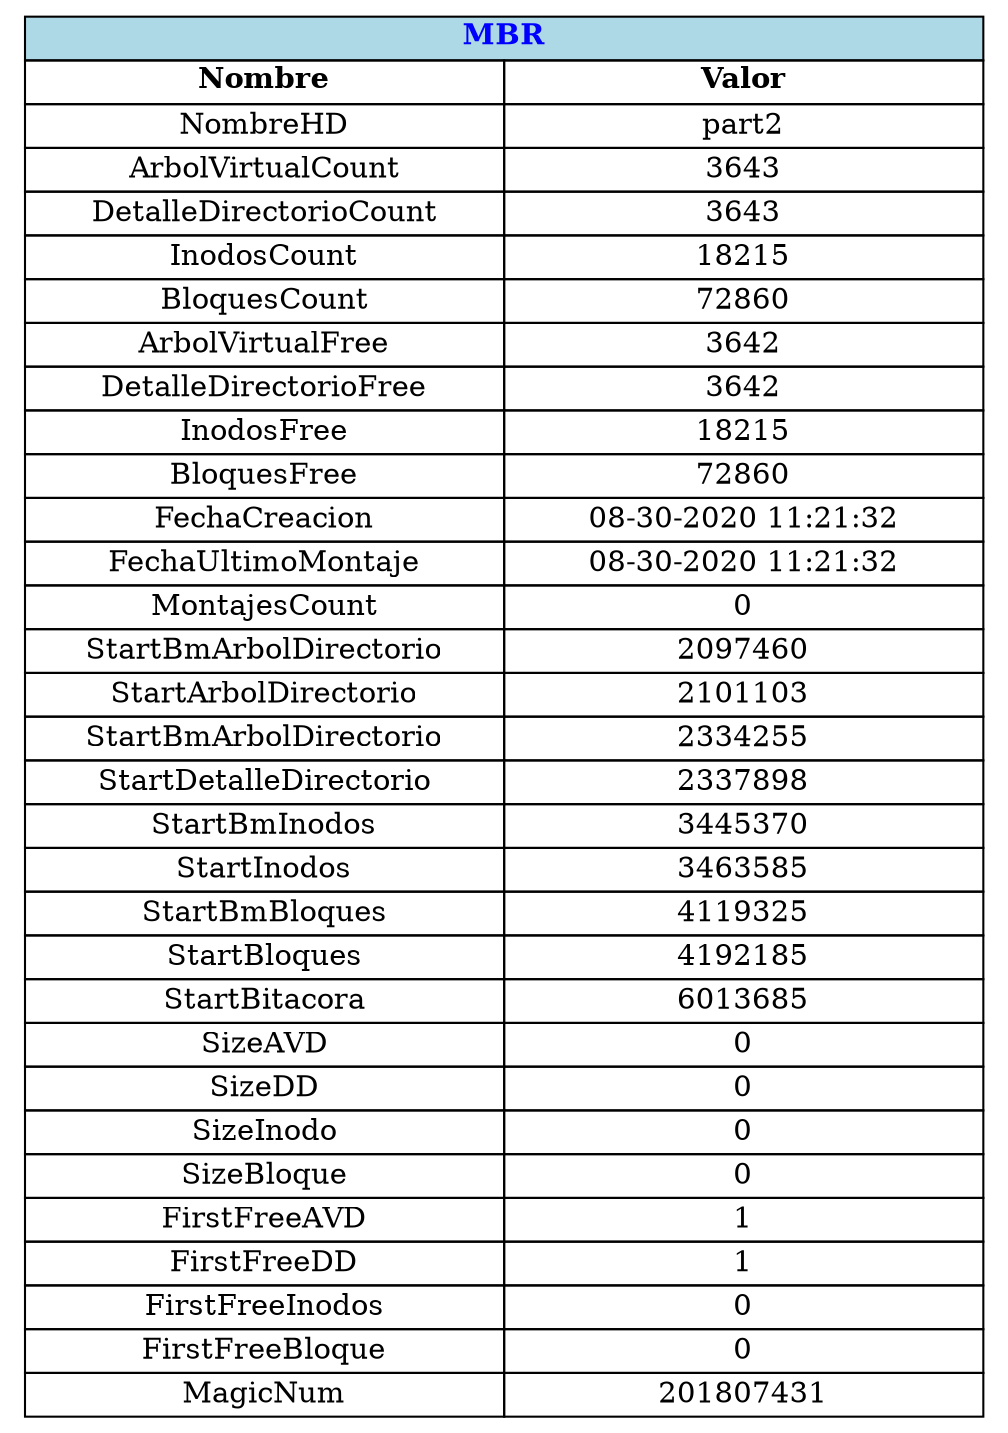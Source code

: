 digraph G{ 
node [shape=plaintext]
tbl[
label=<
<table border='0' cellborder='1' cellspacing='0' width='300'  height='200' >
 <tr ><td colspan='2' bgcolor= 'lightblue' ><b><font color='blue'>MBR</font></b></td></tr><tr>  <td width='230'> <b>Nombre</b> </td> <td width='230'> <b>Valor</b> </td>  </tr>
<tr>  <td>NombreHD</td><td>part2</td>  </tr>
<tr>  <td>ArbolVirtualCount</td><td>3643</td>  </tr>
<tr>  <td>DetalleDirectorioCount</td><td>3643</td>  </tr>
<tr>  <td>InodosCount</td><td>18215</td>  </tr>
<tr>  <td>BloquesCount</td><td>72860</td>  </tr>
<tr>  <td>ArbolVirtualFree</td><td>3642</td>  </tr>
<tr>  <td>DetalleDirectorioFree</td><td>3642</td>  </tr>
<tr>  <td>InodosFree</td><td>18215</td>  </tr>
<tr>  <td>BloquesFree</td><td>72860</td>  </tr>
<tr>  <td>FechaCreacion</td><td>08-30-2020 11:21:32</td>  </tr>
<tr>  <td>FechaUltimoMontaje</td><td>08-30-2020 11:21:32</td>  </tr>
<tr>  <td>MontajesCount</td><td>0</td>  </tr>
<tr>  <td>StartBmArbolDirectorio</td><td>2097460</td>  </tr>
<tr>  <td>StartArbolDirectorio</td><td>2101103</td>  </tr>
<tr>  <td>StartBmArbolDirectorio</td><td>2334255</td>  </tr>
<tr>  <td>StartDetalleDirectorio</td><td>2337898</td>  </tr>
<tr>  <td>StartBmInodos</td><td>3445370</td>  </tr>
<tr>  <td>StartInodos</td><td>3463585</td>  </tr>
<tr>  <td>StartBmBloques</td><td>4119325</td>  </tr>
<tr>  <td>StartBloques</td><td>4192185</td>  </tr>
<tr>  <td>StartBitacora</td><td>6013685</td>  </tr>
<tr>  <td>SizeAVD</td><td>0</td>  </tr>
<tr>  <td>SizeDD</td><td>0</td>  </tr>
<tr>  <td>SizeInodo</td><td>0</td>  </tr>
<tr>  <td>SizeBloque</td><td>0</td>  </tr>
<tr>  <td>FirstFreeAVD</td><td>1</td>  </tr>
<tr>  <td>FirstFreeDD</td><td>1</td>  </tr>
<tr>  <td>FirstFreeInodos</td><td>0</td>  </tr>
<tr>  <td>FirstFreeBloque</td><td>0</td>  </tr>
<tr>  <td>MagicNum</td><td>201807431</td>  </tr>
</table>
>];
}
